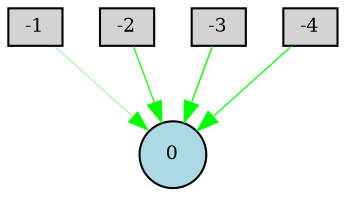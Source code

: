 digraph {
	node [fontsize=9 height=0.2 shape=circle width=0.2]
	-1 [fillcolor=lightgray shape=box style=filled]
	-2 [fillcolor=lightgray shape=box style=filled]
	-3 [fillcolor=lightgray shape=box style=filled]
	-4 [fillcolor=lightgray shape=box style=filled]
	0 [fillcolor=lightblue style=filled]
	-4 -> 0 [color=green penwidth=0.593570944515277 style=solid]
	-2 -> 0 [color=green penwidth=0.5800356181290467 style=solid]
	-3 -> 0 [color=green penwidth=0.6797164043269734 style=solid]
	-1 -> 0 [color=green penwidth=0.20692781128394372 style=solid]
}
